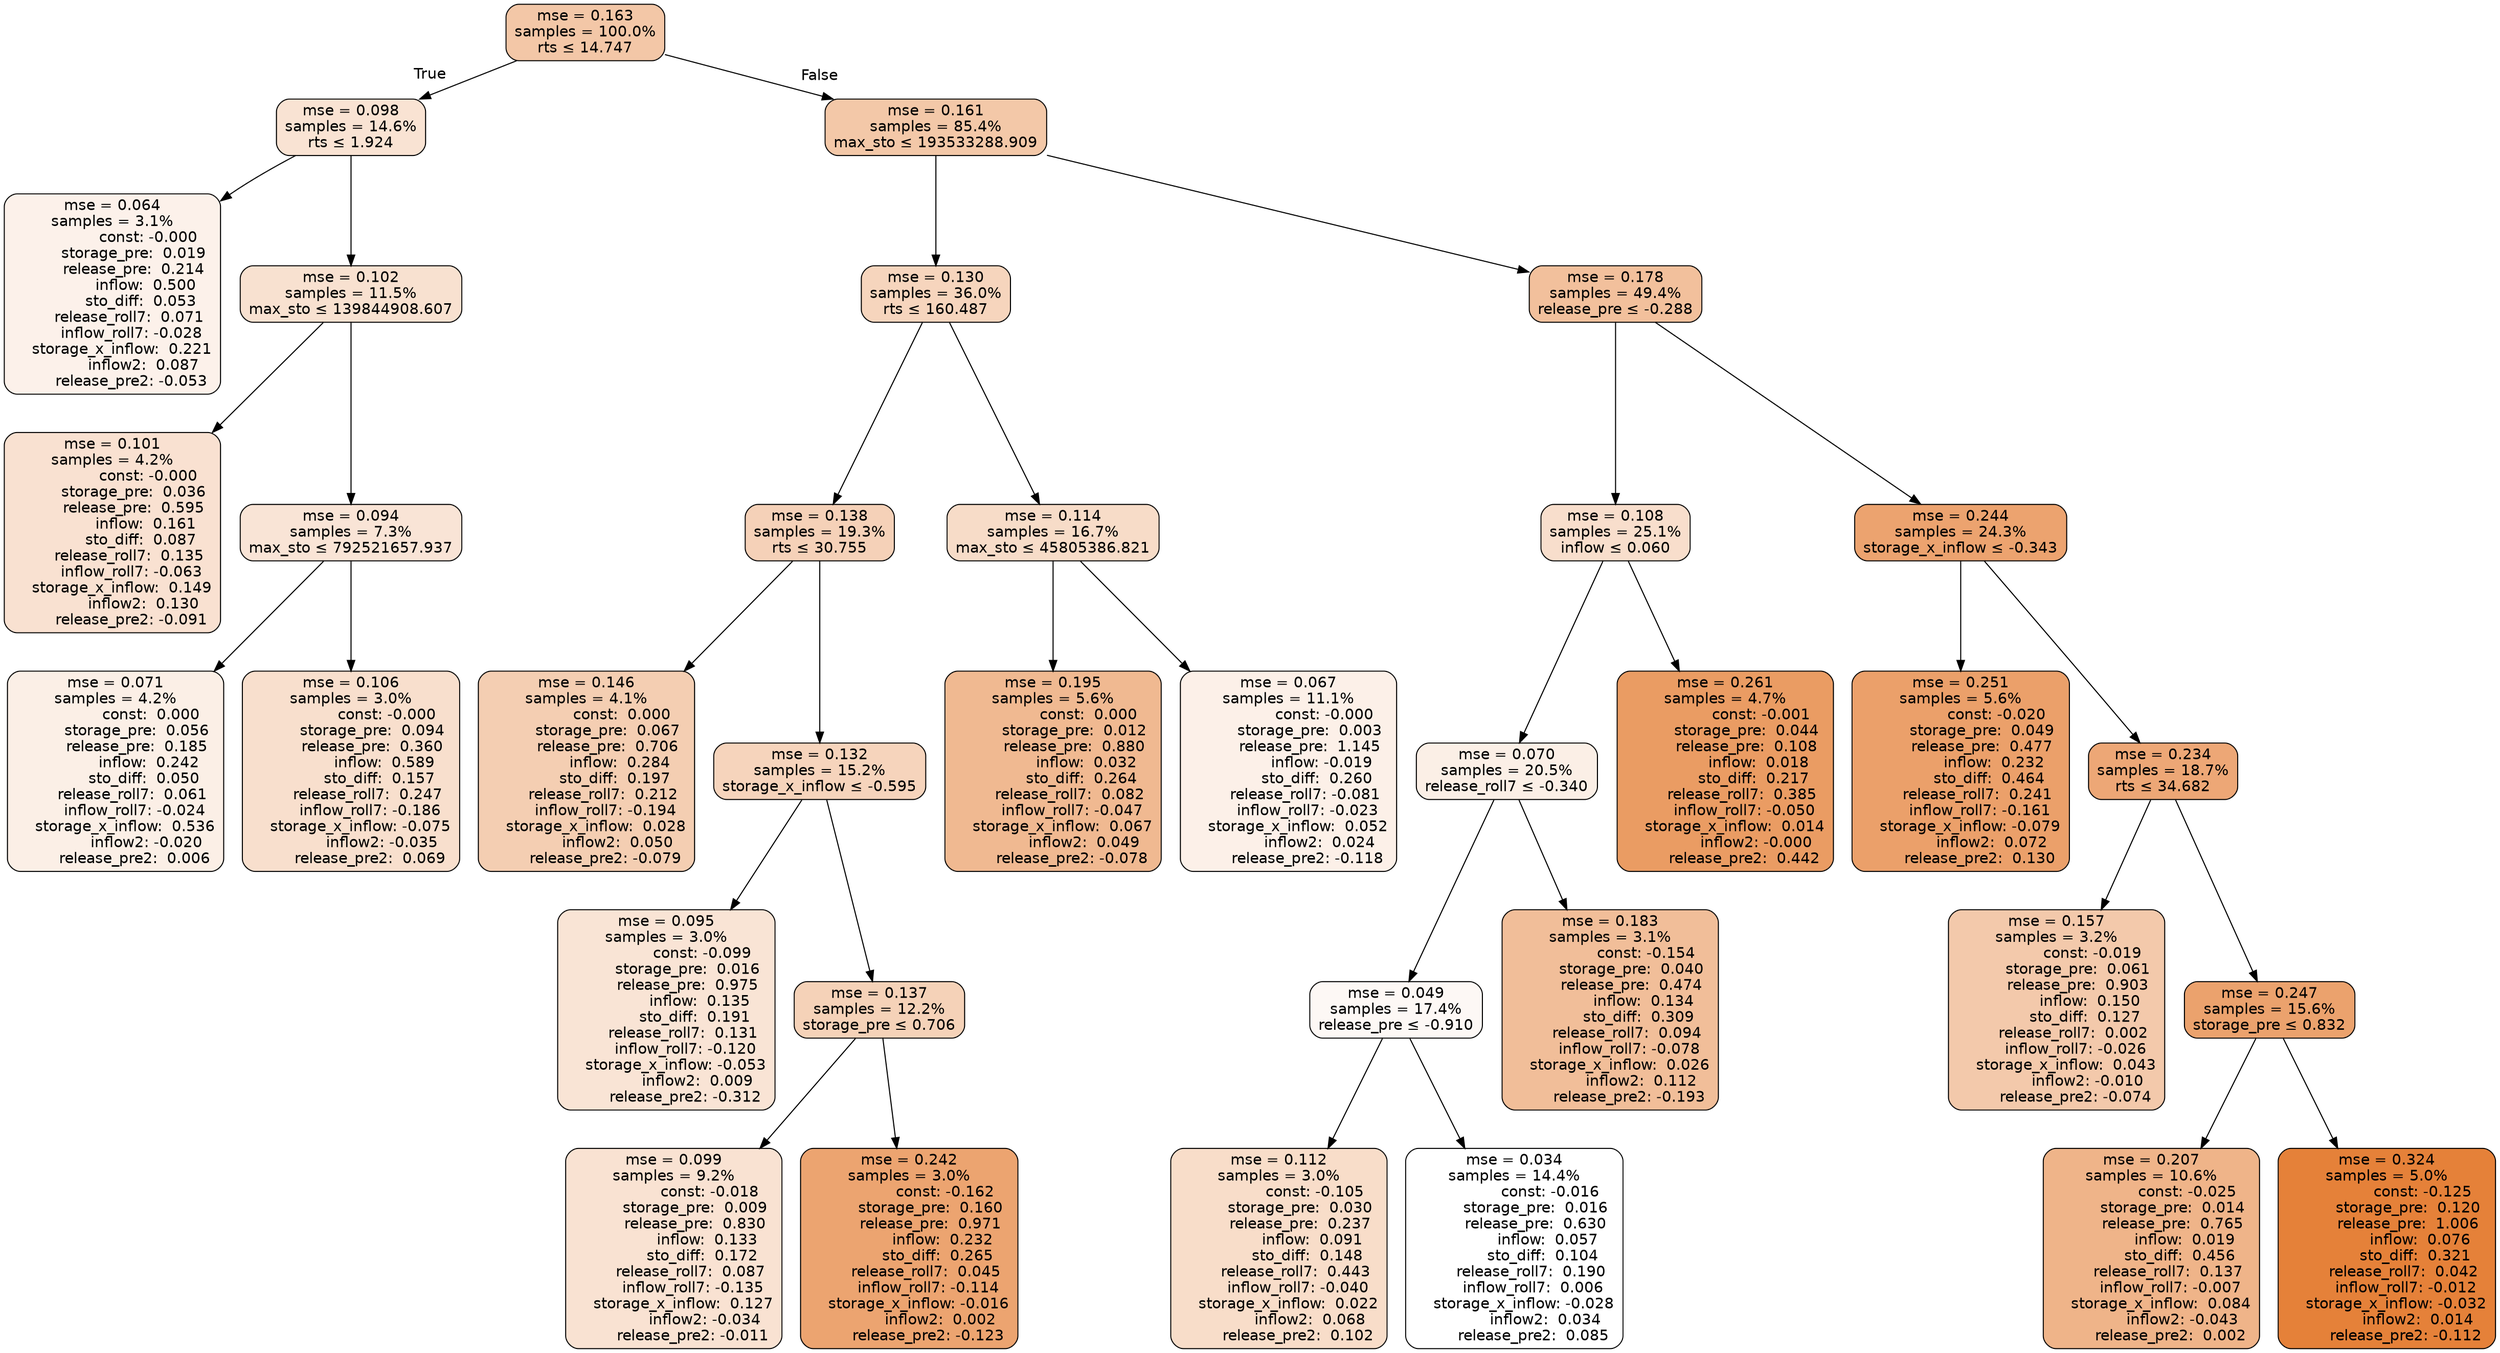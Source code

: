 digraph tree {
bgcolor="transparent"
node [shape=rectangle, style="filled, rounded", color="black", fontname=helvetica] ;
edge [fontname=helvetica] ;
	"0" [label="mse = 0.163
samples = 100.0%
rts &le; 14.747", fillcolor="#f3c7a7"]
	"1" [label="mse = 0.098
samples = 14.6%
rts &le; 1.924", fillcolor="#f9e3d3"]
	"2" [label="mse = 0.064
samples = 3.1%
               const: -0.000
         storage_pre:  0.019
         release_pre:  0.214
              inflow:  0.500
            sto_diff:  0.053
       release_roll7:  0.071
        inflow_roll7: -0.028
    storage_x_inflow:  0.221
             inflow2:  0.087
        release_pre2: -0.053", fillcolor="#fcf1ea"]
	"3" [label="mse = 0.102
samples = 11.5%
max_sto &le; 139844908.607", fillcolor="#f8e1d0"]
	"4" [label="mse = 0.101
samples = 4.2%
               const: -0.000
         storage_pre:  0.036
         release_pre:  0.595
              inflow:  0.161
            sto_diff:  0.087
       release_roll7:  0.135
        inflow_roll7: -0.063
    storage_x_inflow:  0.149
             inflow2:  0.130
        release_pre2: -0.091", fillcolor="#f9e1d1"]
	"5" [label="mse = 0.094
samples = 7.3%
max_sto &le; 792521657.937", fillcolor="#f9e4d6"]
	"6" [label="mse = 0.071
samples = 4.2%
               const:  0.000
         storage_pre:  0.056
         release_pre:  0.185
              inflow:  0.242
            sto_diff:  0.050
       release_roll7:  0.061
        inflow_roll7: -0.024
    storage_x_inflow:  0.536
             inflow2: -0.020
        release_pre2:  0.006", fillcolor="#fbefe6"]
	"7" [label="mse = 0.106
samples = 3.0%
               const: -0.000
         storage_pre:  0.094
         release_pre:  0.360
              inflow:  0.589
            sto_diff:  0.157
       release_roll7:  0.247
        inflow_roll7: -0.186
    storage_x_inflow: -0.075
             inflow2: -0.035
        release_pre2:  0.069", fillcolor="#f8dfcd"]
	"8" [label="mse = 0.161
samples = 85.4%
max_sto &le; 193533288.909", fillcolor="#f3c8a8"]
	"9" [label="mse = 0.130
samples = 36.0%
rts &le; 160.487", fillcolor="#f6d5bd"]
	"10" [label="mse = 0.138
samples = 19.3%
rts &le; 30.755", fillcolor="#f5d1b8"]
	"11" [label="mse = 0.146
samples = 4.1%
               const:  0.000
         storage_pre:  0.067
         release_pre:  0.706
              inflow:  0.284
            sto_diff:  0.197
       release_roll7:  0.212
        inflow_roll7: -0.194
    storage_x_inflow:  0.028
             inflow2:  0.050
        release_pre2: -0.079", fillcolor="#f4ceb2"]
	"12" [label="mse = 0.132
samples = 15.2%
storage_x_inflow &le; -0.595", fillcolor="#f6d4bc"]
	"13" [label="mse = 0.095
samples = 3.0%
               const: -0.099
         storage_pre:  0.016
         release_pre:  0.975
              inflow:  0.135
            sto_diff:  0.191
       release_roll7:  0.131
        inflow_roll7: -0.120
    storage_x_inflow: -0.053
             inflow2:  0.009
        release_pre2: -0.312", fillcolor="#f9e4d5"]
	"14" [label="mse = 0.137
samples = 12.2%
storage_pre &le; 0.706", fillcolor="#f5d2b8"]
	"15" [label="mse = 0.099
samples = 9.2%
               const: -0.018
         storage_pre:  0.009
         release_pre:  0.830
              inflow:  0.133
            sto_diff:  0.172
       release_roll7:  0.087
        inflow_roll7: -0.135
    storage_x_inflow:  0.127
             inflow2: -0.034
        release_pre2: -0.011", fillcolor="#f9e2d2"]
	"16" [label="mse = 0.242
samples = 3.0%
               const: -0.162
         storage_pre:  0.160
         release_pre:  0.971
              inflow:  0.232
            sto_diff:  0.265
       release_roll7:  0.045
        inflow_roll7: -0.114
    storage_x_inflow: -0.016
             inflow2:  0.002
        release_pre2: -0.123", fillcolor="#eca470"]
	"17" [label="mse = 0.114
samples = 16.7%
max_sto &le; 45805386.821", fillcolor="#f7dcc8"]
	"18" [label="mse = 0.195
samples = 5.6%
               const:  0.000
         storage_pre:  0.012
         release_pre:  0.880
              inflow:  0.032
            sto_diff:  0.264
       release_roll7:  0.082
        inflow_roll7: -0.047
    storage_x_inflow:  0.067
             inflow2:  0.049
        release_pre2: -0.078", fillcolor="#f0b991"]
	"19" [label="mse = 0.067
samples = 11.1%
               const: -0.000
         storage_pre:  0.003
         release_pre:  1.145
              inflow: -0.019
            sto_diff:  0.260
       release_roll7: -0.081
        inflow_roll7: -0.023
    storage_x_inflow:  0.052
             inflow2:  0.024
        release_pre2: -0.118", fillcolor="#fcf0e8"]
	"20" [label="mse = 0.178
samples = 49.4%
release_pre &le; -0.288", fillcolor="#f2c09c"]
	"21" [label="mse = 0.108
samples = 25.1%
inflow &le; 0.060", fillcolor="#f8decc"]
	"22" [label="mse = 0.070
samples = 20.5%
release_roll7 &le; -0.340", fillcolor="#fbefe6"]
	"23" [label="mse = 0.049
samples = 17.4%
release_pre &le; -0.910", fillcolor="#fdf8f5"]
	"24" [label="mse = 0.112
samples = 3.0%
               const: -0.105
         storage_pre:  0.030
         release_pre:  0.237
              inflow:  0.091
            sto_diff:  0.148
       release_roll7:  0.443
        inflow_roll7: -0.040
    storage_x_inflow:  0.022
             inflow2:  0.068
        release_pre2:  0.102", fillcolor="#f8ddc9"]
	"25" [label="mse = 0.034
samples = 14.4%
               const: -0.016
         storage_pre:  0.016
         release_pre:  0.630
              inflow:  0.057
            sto_diff:  0.104
       release_roll7:  0.190
        inflow_roll7:  0.006
    storage_x_inflow: -0.028
             inflow2:  0.034
        release_pre2:  0.085", fillcolor="#ffffff"]
	"26" [label="mse = 0.183
samples = 3.1%
               const: -0.154
         storage_pre:  0.040
         release_pre:  0.474
              inflow:  0.134
            sto_diff:  0.309
       release_roll7:  0.094
        inflow_roll7: -0.078
    storage_x_inflow:  0.026
             inflow2:  0.112
        release_pre2: -0.193", fillcolor="#f1be99"]
	"27" [label="mse = 0.261
samples = 4.7%
               const: -0.001
         storage_pre:  0.044
         release_pre:  0.108
              inflow:  0.018
            sto_diff:  0.217
       release_roll7:  0.385
        inflow_roll7: -0.050
    storage_x_inflow:  0.014
             inflow2: -0.000
        release_pre2:  0.442", fillcolor="#ea9c63"]
	"28" [label="mse = 0.244
samples = 24.3%
storage_x_inflow &le; -0.343", fillcolor="#eca36f"]
	"29" [label="mse = 0.251
samples = 5.6%
               const: -0.020
         storage_pre:  0.049
         release_pre:  0.477
              inflow:  0.232
            sto_diff:  0.464
       release_roll7:  0.241
        inflow_roll7: -0.161
    storage_x_inflow: -0.079
             inflow2:  0.072
        release_pre2:  0.130", fillcolor="#eba06a"]
	"30" [label="mse = 0.234
samples = 18.7%
rts &le; 34.682", fillcolor="#eda776"]
	"31" [label="mse = 0.157
samples = 3.2%
               const: -0.019
         storage_pre:  0.061
         release_pre:  0.903
              inflow:  0.150
            sto_diff:  0.127
       release_roll7:  0.002
        inflow_roll7: -0.026
    storage_x_inflow:  0.043
             inflow2: -0.010
        release_pre2: -0.074", fillcolor="#f3c9ab"]
	"32" [label="mse = 0.247
samples = 15.6%
storage_pre &le; 0.832", fillcolor="#eba26d"]
	"33" [label="mse = 0.207
samples = 10.6%
               const: -0.025
         storage_pre:  0.014
         release_pre:  0.765
              inflow:  0.019
            sto_diff:  0.456
       release_roll7:  0.137
        inflow_roll7: -0.007
    storage_x_inflow:  0.084
             inflow2: -0.043
        release_pre2:  0.002", fillcolor="#efb489"]
	"34" [label="mse = 0.324
samples = 5.0%
               const: -0.125
         storage_pre:  0.120
         release_pre:  1.006
              inflow:  0.076
            sto_diff:  0.321
       release_roll7:  0.042
        inflow_roll7: -0.012
    storage_x_inflow: -0.032
             inflow2:  0.014
        release_pre2: -0.112", fillcolor="#e58139"]

	"0" -> "1" [labeldistance=2.5, labelangle=45, headlabel="True"]
	"1" -> "2"
	"1" -> "3"
	"3" -> "4"
	"3" -> "5"
	"5" -> "6"
	"5" -> "7"
	"0" -> "8" [labeldistance=2.5, labelangle=-45, headlabel="False"]
	"8" -> "9"
	"9" -> "10"
	"10" -> "11"
	"10" -> "12"
	"12" -> "13"
	"12" -> "14"
	"14" -> "15"
	"14" -> "16"
	"9" -> "17"
	"17" -> "18"
	"17" -> "19"
	"8" -> "20"
	"20" -> "21"
	"21" -> "22"
	"22" -> "23"
	"23" -> "24"
	"23" -> "25"
	"22" -> "26"
	"21" -> "27"
	"20" -> "28"
	"28" -> "29"
	"28" -> "30"
	"30" -> "31"
	"30" -> "32"
	"32" -> "33"
	"32" -> "34"
}
